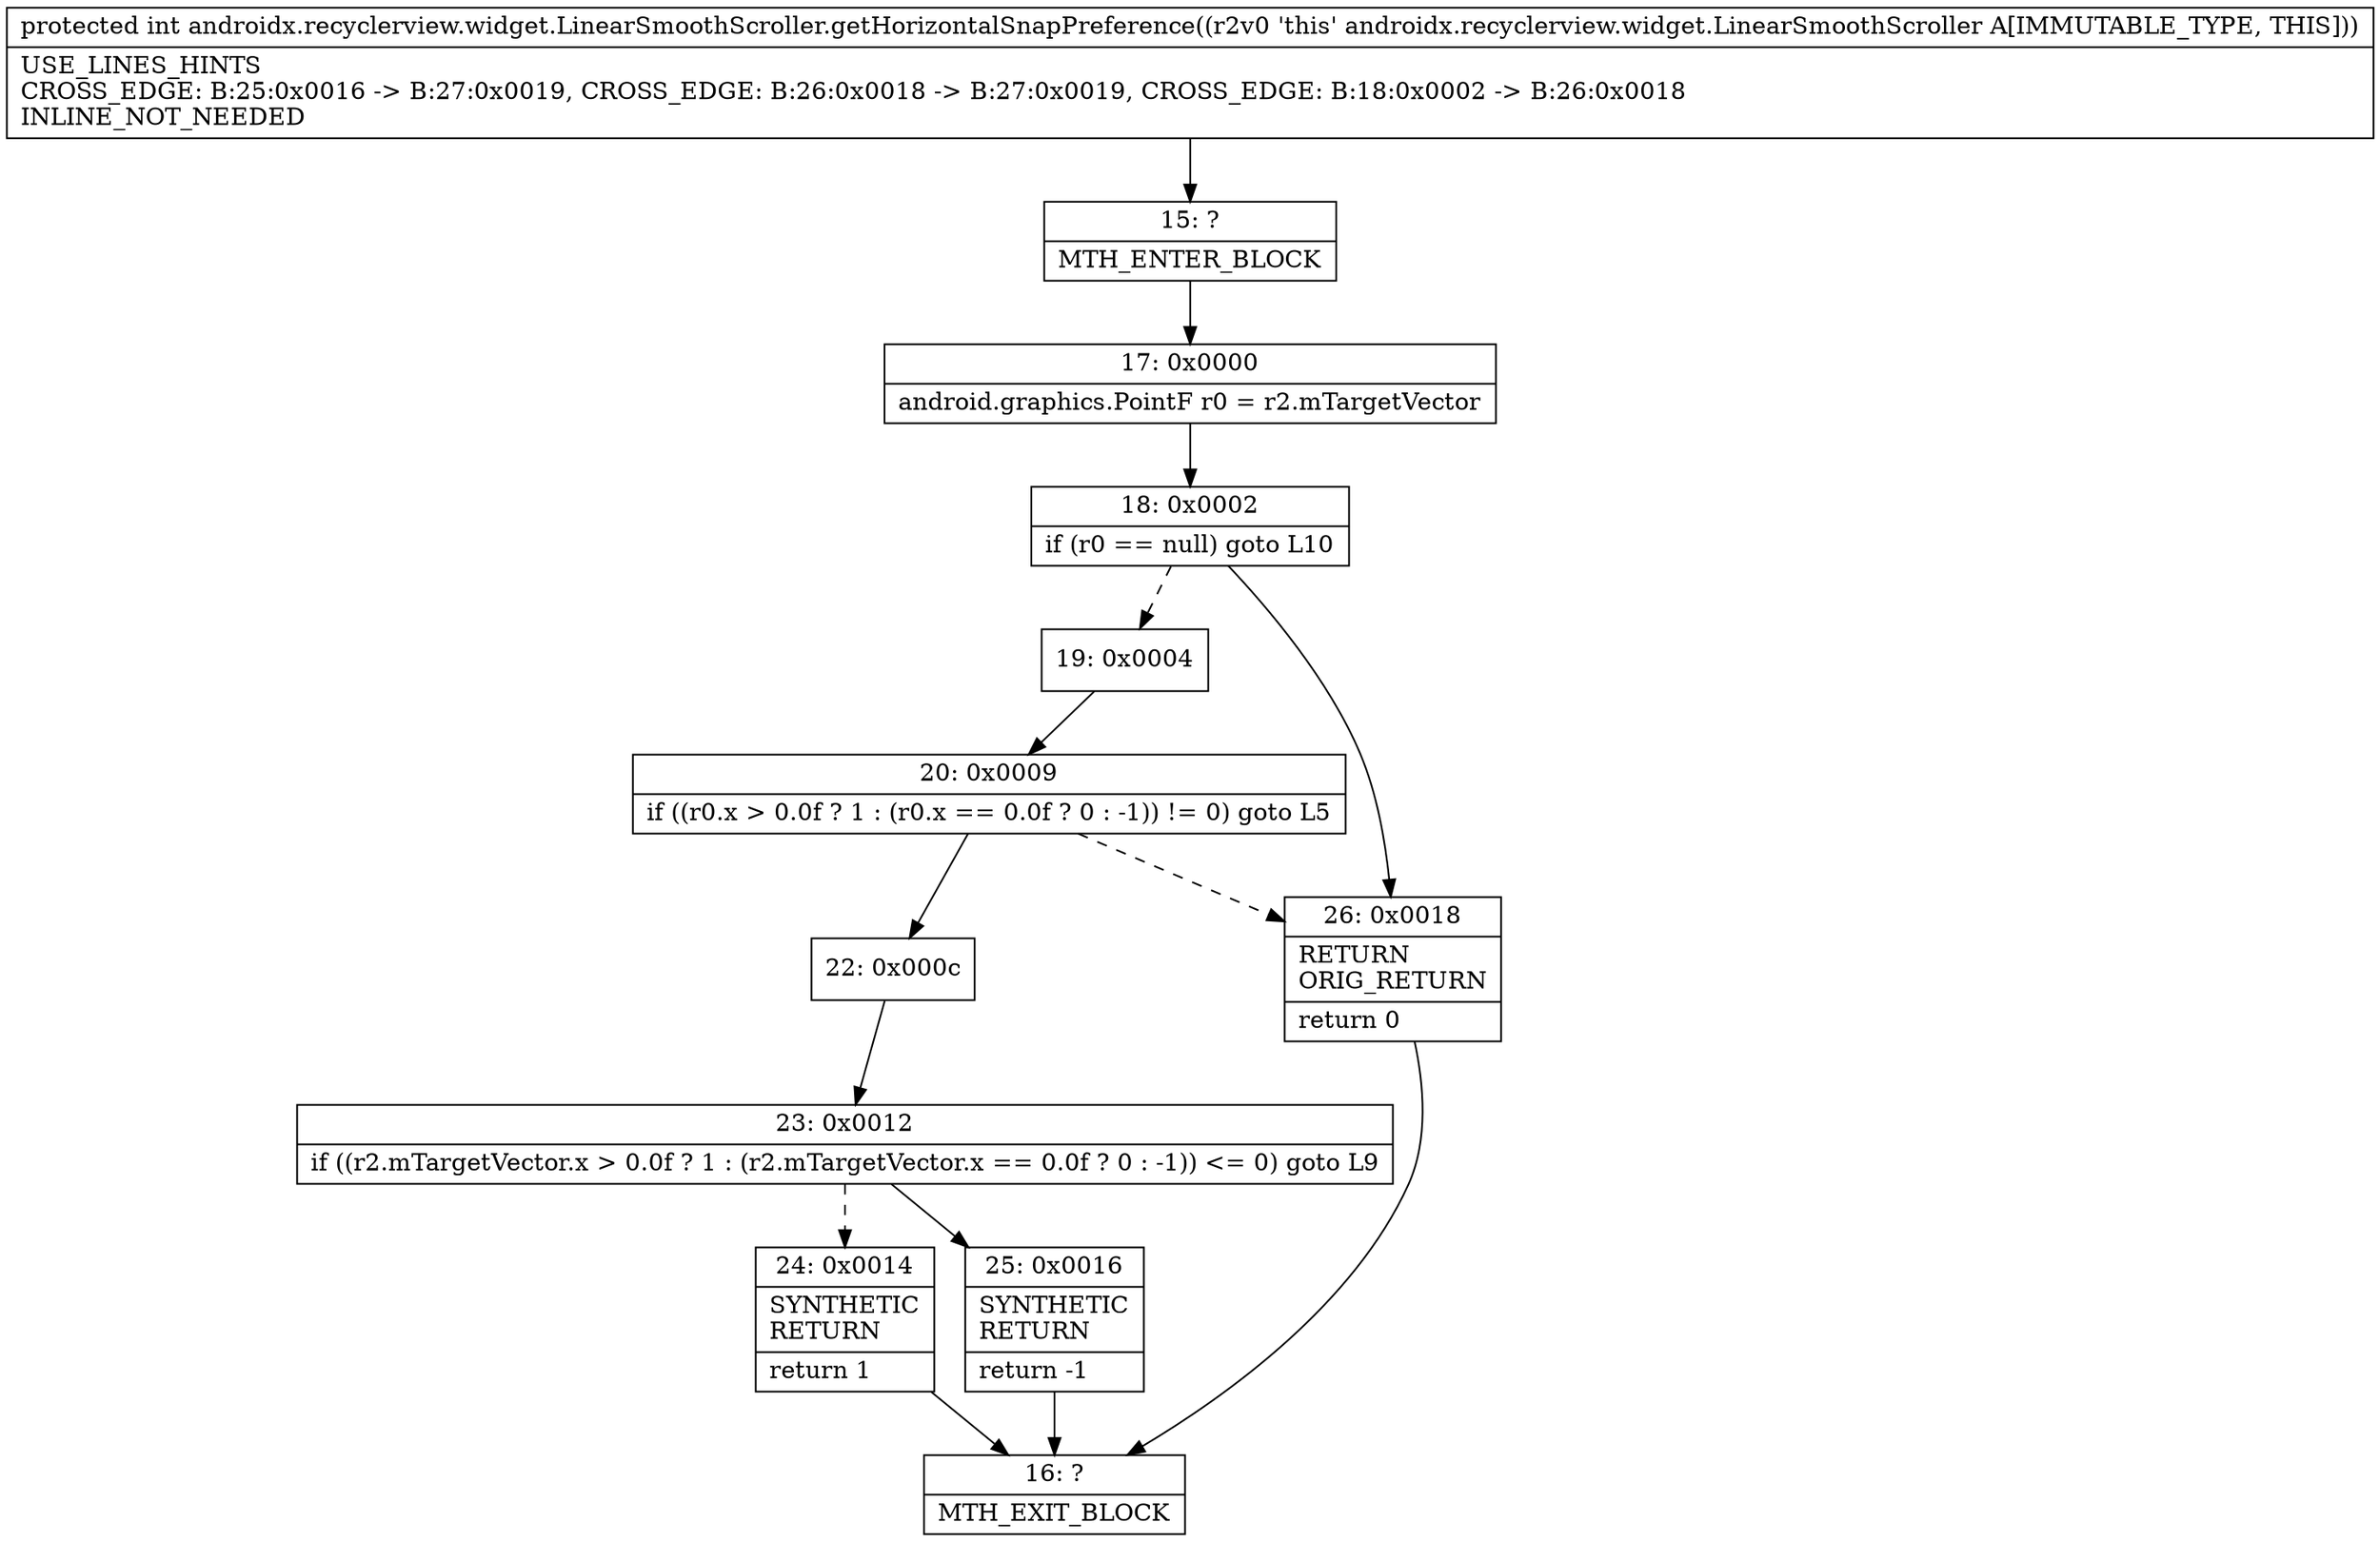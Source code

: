 digraph "CFG forandroidx.recyclerview.widget.LinearSmoothScroller.getHorizontalSnapPreference()I" {
Node_15 [shape=record,label="{15\:\ ?|MTH_ENTER_BLOCK\l}"];
Node_17 [shape=record,label="{17\:\ 0x0000|android.graphics.PointF r0 = r2.mTargetVector\l}"];
Node_18 [shape=record,label="{18\:\ 0x0002|if (r0 == null) goto L10\l}"];
Node_19 [shape=record,label="{19\:\ 0x0004}"];
Node_20 [shape=record,label="{20\:\ 0x0009|if ((r0.x \> 0.0f ? 1 : (r0.x == 0.0f ? 0 : \-1)) != 0) goto L5\l}"];
Node_22 [shape=record,label="{22\:\ 0x000c}"];
Node_23 [shape=record,label="{23\:\ 0x0012|if ((r2.mTargetVector.x \> 0.0f ? 1 : (r2.mTargetVector.x == 0.0f ? 0 : \-1)) \<= 0) goto L9\l}"];
Node_24 [shape=record,label="{24\:\ 0x0014|SYNTHETIC\lRETURN\l|return 1\l}"];
Node_16 [shape=record,label="{16\:\ ?|MTH_EXIT_BLOCK\l}"];
Node_25 [shape=record,label="{25\:\ 0x0016|SYNTHETIC\lRETURN\l|return \-1\l}"];
Node_26 [shape=record,label="{26\:\ 0x0018|RETURN\lORIG_RETURN\l|return 0\l}"];
MethodNode[shape=record,label="{protected int androidx.recyclerview.widget.LinearSmoothScroller.getHorizontalSnapPreference((r2v0 'this' androidx.recyclerview.widget.LinearSmoothScroller A[IMMUTABLE_TYPE, THIS]))  | USE_LINES_HINTS\lCROSS_EDGE: B:25:0x0016 \-\> B:27:0x0019, CROSS_EDGE: B:26:0x0018 \-\> B:27:0x0019, CROSS_EDGE: B:18:0x0002 \-\> B:26:0x0018\lINLINE_NOT_NEEDED\l}"];
MethodNode -> Node_15;Node_15 -> Node_17;
Node_17 -> Node_18;
Node_18 -> Node_19[style=dashed];
Node_18 -> Node_26;
Node_19 -> Node_20;
Node_20 -> Node_22;
Node_20 -> Node_26[style=dashed];
Node_22 -> Node_23;
Node_23 -> Node_24[style=dashed];
Node_23 -> Node_25;
Node_24 -> Node_16;
Node_25 -> Node_16;
Node_26 -> Node_16;
}

